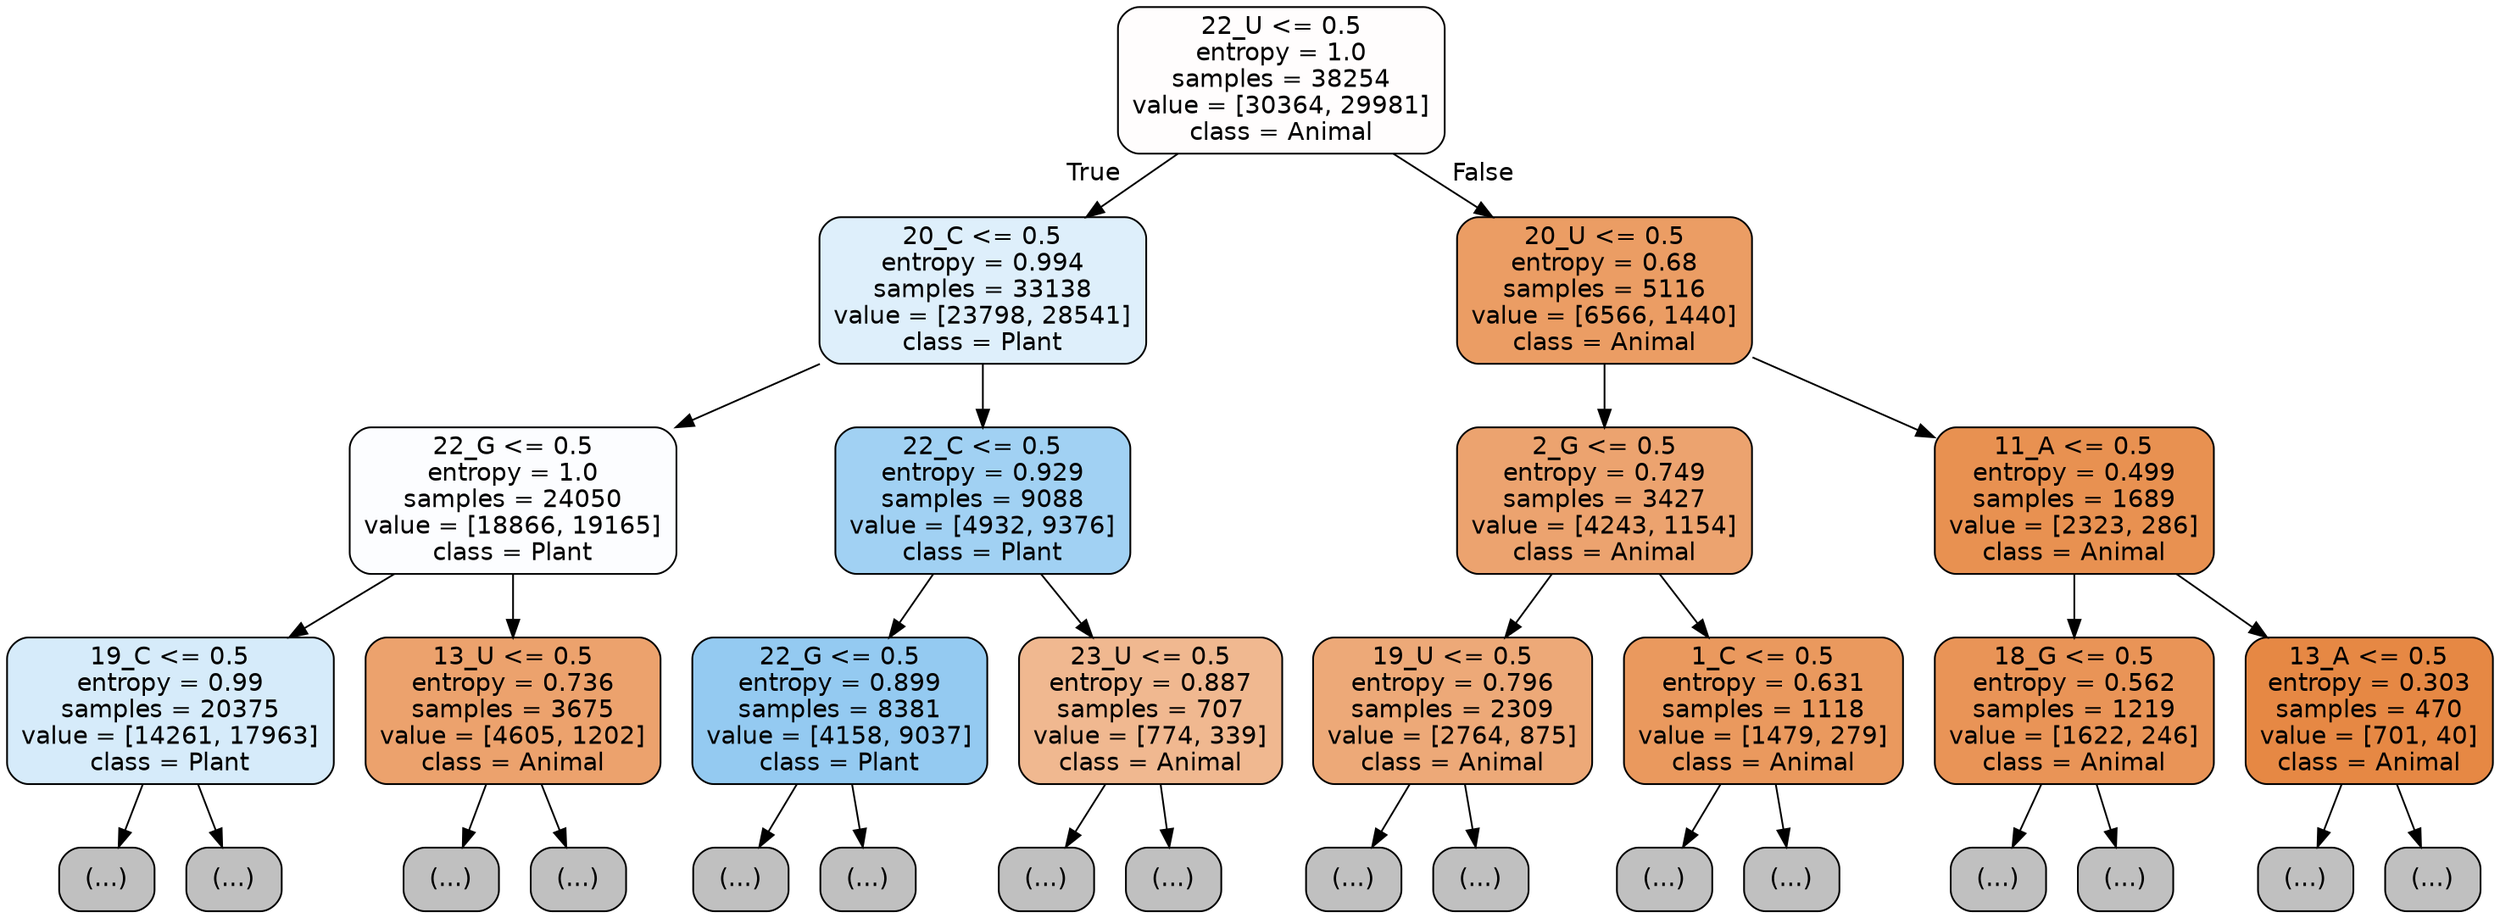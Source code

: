 digraph Tree {
node [shape=box, style="filled, rounded", color="black", fontname="helvetica"] ;
edge [fontname="helvetica"] ;
0 [label="22_U <= 0.5\nentropy = 1.0\nsamples = 38254\nvalue = [30364, 29981]\nclass = Animal", fillcolor="#fffdfd"] ;
1 [label="20_C <= 0.5\nentropy = 0.994\nsamples = 33138\nvalue = [23798, 28541]\nclass = Plant", fillcolor="#deeffb"] ;
0 -> 1 [labeldistance=2.5, labelangle=45, headlabel="True"] ;
2 [label="22_G <= 0.5\nentropy = 1.0\nsamples = 24050\nvalue = [18866, 19165]\nclass = Plant", fillcolor="#fcfdff"] ;
1 -> 2 ;
3 [label="19_C <= 0.5\nentropy = 0.99\nsamples = 20375\nvalue = [14261, 17963]\nclass = Plant", fillcolor="#d6ebfa"] ;
2 -> 3 ;
4 [label="(...)", fillcolor="#C0C0C0"] ;
3 -> 4 ;
7587 [label="(...)", fillcolor="#C0C0C0"] ;
3 -> 7587 ;
9954 [label="13_U <= 0.5\nentropy = 0.736\nsamples = 3675\nvalue = [4605, 1202]\nclass = Animal", fillcolor="#eca26d"] ;
2 -> 9954 ;
9955 [label="(...)", fillcolor="#C0C0C0"] ;
9954 -> 9955 ;
11020 [label="(...)", fillcolor="#C0C0C0"] ;
9954 -> 11020 ;
11385 [label="22_C <= 0.5\nentropy = 0.929\nsamples = 9088\nvalue = [4932, 9376]\nclass = Plant", fillcolor="#a1d1f3"] ;
1 -> 11385 ;
11386 [label="22_G <= 0.5\nentropy = 0.899\nsamples = 8381\nvalue = [4158, 9037]\nclass = Plant", fillcolor="#94caf1"] ;
11385 -> 11386 ;
11387 [label="(...)", fillcolor="#C0C0C0"] ;
11386 -> 11387 ;
13958 [label="(...)", fillcolor="#C0C0C0"] ;
11386 -> 13958 ;
14467 [label="23_U <= 0.5\nentropy = 0.887\nsamples = 707\nvalue = [774, 339]\nclass = Animal", fillcolor="#f0b890"] ;
11385 -> 14467 ;
14468 [label="(...)", fillcolor="#C0C0C0"] ;
14467 -> 14468 ;
14777 [label="(...)", fillcolor="#C0C0C0"] ;
14467 -> 14777 ;
14836 [label="20_U <= 0.5\nentropy = 0.68\nsamples = 5116\nvalue = [6566, 1440]\nclass = Animal", fillcolor="#eb9d64"] ;
0 -> 14836 [labeldistance=2.5, labelangle=-45, headlabel="False"] ;
14837 [label="2_G <= 0.5\nentropy = 0.749\nsamples = 3427\nvalue = [4243, 1154]\nclass = Animal", fillcolor="#eca36f"] ;
14836 -> 14837 ;
14838 [label="19_U <= 0.5\nentropy = 0.796\nsamples = 2309\nvalue = [2764, 875]\nclass = Animal", fillcolor="#eda978"] ;
14837 -> 14838 ;
14839 [label="(...)", fillcolor="#C0C0C0"] ;
14838 -> 14839 ;
15608 [label="(...)", fillcolor="#C0C0C0"] ;
14838 -> 15608 ;
15847 [label="1_C <= 0.5\nentropy = 0.631\nsamples = 1118\nvalue = [1479, 279]\nclass = Animal", fillcolor="#ea995e"] ;
14837 -> 15847 ;
15848 [label="(...)", fillcolor="#C0C0C0"] ;
15847 -> 15848 ;
16177 [label="(...)", fillcolor="#C0C0C0"] ;
15847 -> 16177 ;
16222 [label="11_A <= 0.5\nentropy = 0.499\nsamples = 1689\nvalue = [2323, 286]\nclass = Animal", fillcolor="#e89151"] ;
14836 -> 16222 ;
16223 [label="18_G <= 0.5\nentropy = 0.562\nsamples = 1219\nvalue = [1622, 246]\nclass = Animal", fillcolor="#e99457"] ;
16222 -> 16223 ;
16224 [label="(...)", fillcolor="#C0C0C0"] ;
16223 -> 16224 ;
16495 [label="(...)", fillcolor="#C0C0C0"] ;
16223 -> 16495 ;
16618 [label="13_A <= 0.5\nentropy = 0.303\nsamples = 470\nvalue = [701, 40]\nclass = Animal", fillcolor="#e68844"] ;
16222 -> 16618 ;
16619 [label="(...)", fillcolor="#C0C0C0"] ;
16618 -> 16619 ;
16708 [label="(...)", fillcolor="#C0C0C0"] ;
16618 -> 16708 ;
}